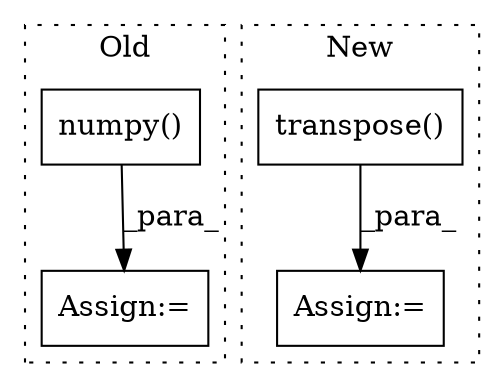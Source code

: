 digraph G {
subgraph cluster0 {
1 [label="numpy()" a="75" s="1948" l="9" shape="box"];
4 [label="Assign:=" a="68" s="2451" l="3" shape="box"];
label = "Old";
style="dotted";
}
subgraph cluster1 {
2 [label="transpose()" a="75" s="2090,2119" l="17,26" shape="box"];
3 [label="Assign:=" a="68" s="2087" l="3" shape="box"];
label = "New";
style="dotted";
}
1 -> 4 [label="_para_"];
2 -> 3 [label="_para_"];
}